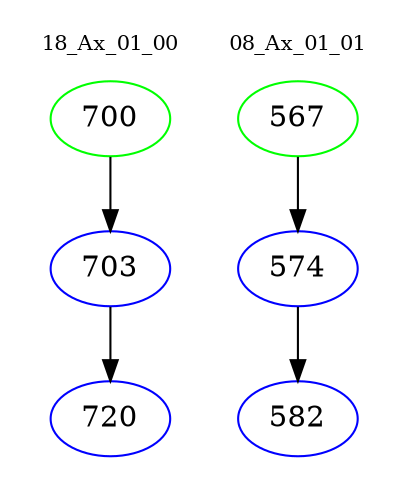 digraph{
subgraph cluster_0 {
color = white
label = "18_Ax_01_00";
fontsize=10;
T0_700 [label="700", color="green"]
T0_700 -> T0_703 [color="black"]
T0_703 [label="703", color="blue"]
T0_703 -> T0_720 [color="black"]
T0_720 [label="720", color="blue"]
}
subgraph cluster_1 {
color = white
label = "08_Ax_01_01";
fontsize=10;
T1_567 [label="567", color="green"]
T1_567 -> T1_574 [color="black"]
T1_574 [label="574", color="blue"]
T1_574 -> T1_582 [color="black"]
T1_582 [label="582", color="blue"]
}
}
